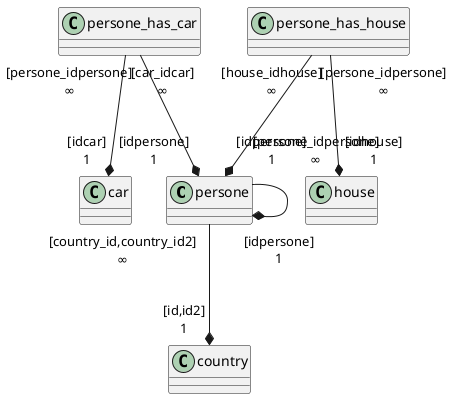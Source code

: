 @startuml
persone "[country_id,country_id2]\n∞" ---* "[id,id2]\n1"  country
persone "[persone_idpersone]\n∞" ---* "[idpersone]\n1"  persone
persone_has_car "[car_idcar]\n∞" ---* "[idcar]\n1"  car
persone_has_car "[persone_idpersone]\n∞" ---* "[idpersone]\n1"  persone
persone_has_house "[house_idhouse]\n∞" ---* "[idhouse]\n1"  house
persone_has_house "[persone_idpersone]\n∞" ---* "[idpersone]\n1"  persone
@enduml